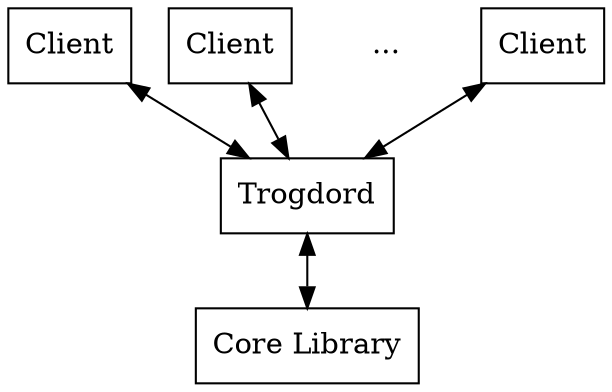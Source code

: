 digraph G {
  rankdir=TB
  "Trogdord" [shape=Box]
  "Core Library" [shape=Box]
  "Client 1" [shape=Box label="Client"]
  "Client 2" [shape=Box label="Client"]
  "..." [shape=plaintext]
  "Client x" [shape=Box label="Client"]
  "Trogdord" -> "Core Library" [dir="both"]
  "Client 1" -> "Trogdord" [dir="both"]
  "Client 2" -> "Trogdord" [dir="both"]
  "..." -> "Trogdord" [style=invis]
  "Client x" -> "Trogdord" [dir="both"]
}
